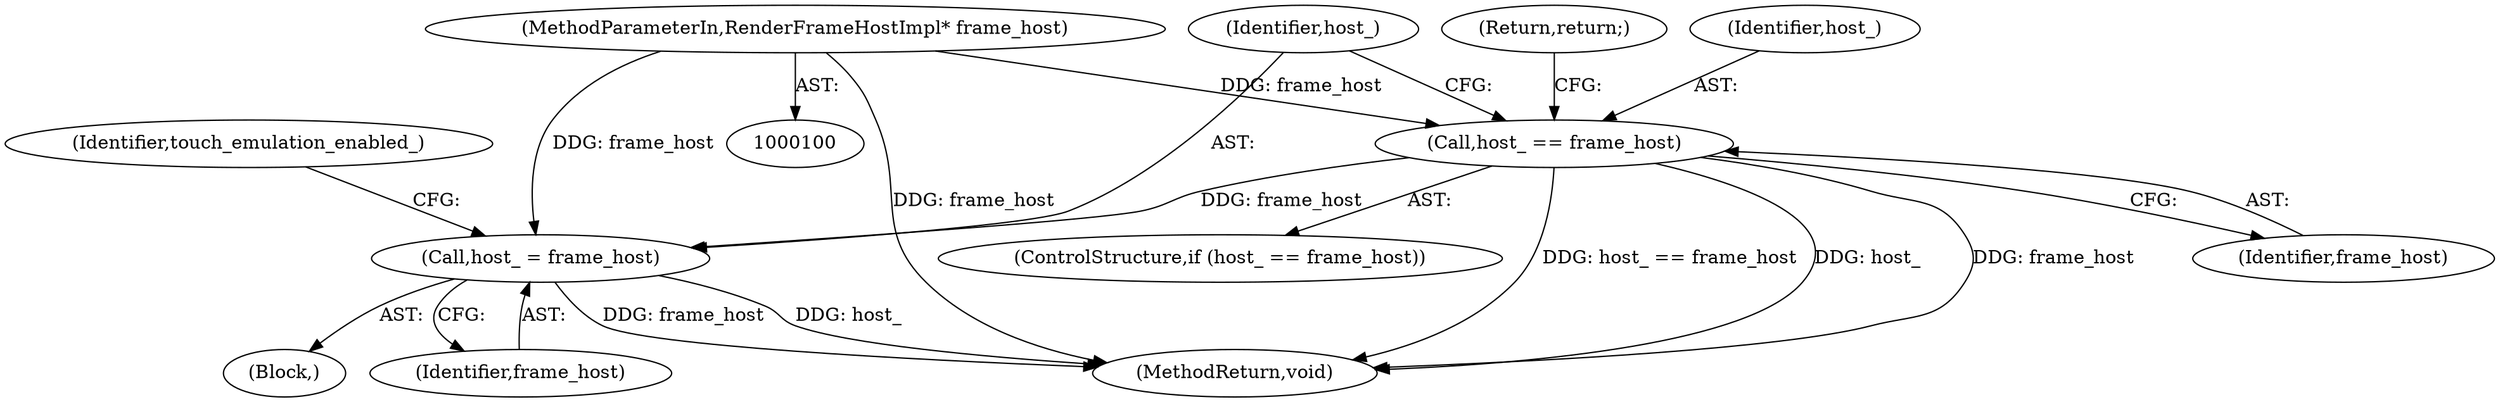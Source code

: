 digraph "0_Chrome_3c8e4852477d5b1e2da877808c998dc57db9460f_5@pointer" {
"1000105" [label="(Call,host_ == frame_host)"];
"1000102" [label="(MethodParameterIn,RenderFrameHostImpl* frame_host)"];
"1000109" [label="(Call,host_ = frame_host)"];
"1000102" [label="(MethodParameterIn,RenderFrameHostImpl* frame_host)"];
"1000113" [label="(Identifier,touch_emulation_enabled_)"];
"1000116" [label="(MethodReturn,void)"];
"1000109" [label="(Call,host_ = frame_host)"];
"1000107" [label="(Identifier,frame_host)"];
"1000103" [label="(Block,)"];
"1000106" [label="(Identifier,host_)"];
"1000111" [label="(Identifier,frame_host)"];
"1000105" [label="(Call,host_ == frame_host)"];
"1000110" [label="(Identifier,host_)"];
"1000104" [label="(ControlStructure,if (host_ == frame_host))"];
"1000108" [label="(Return,return;)"];
"1000105" -> "1000104"  [label="AST: "];
"1000105" -> "1000107"  [label="CFG: "];
"1000106" -> "1000105"  [label="AST: "];
"1000107" -> "1000105"  [label="AST: "];
"1000108" -> "1000105"  [label="CFG: "];
"1000110" -> "1000105"  [label="CFG: "];
"1000105" -> "1000116"  [label="DDG: frame_host"];
"1000105" -> "1000116"  [label="DDG: host_ == frame_host"];
"1000105" -> "1000116"  [label="DDG: host_"];
"1000102" -> "1000105"  [label="DDG: frame_host"];
"1000105" -> "1000109"  [label="DDG: frame_host"];
"1000102" -> "1000100"  [label="AST: "];
"1000102" -> "1000116"  [label="DDG: frame_host"];
"1000102" -> "1000109"  [label="DDG: frame_host"];
"1000109" -> "1000103"  [label="AST: "];
"1000109" -> "1000111"  [label="CFG: "];
"1000110" -> "1000109"  [label="AST: "];
"1000111" -> "1000109"  [label="AST: "];
"1000113" -> "1000109"  [label="CFG: "];
"1000109" -> "1000116"  [label="DDG: frame_host"];
"1000109" -> "1000116"  [label="DDG: host_"];
}
